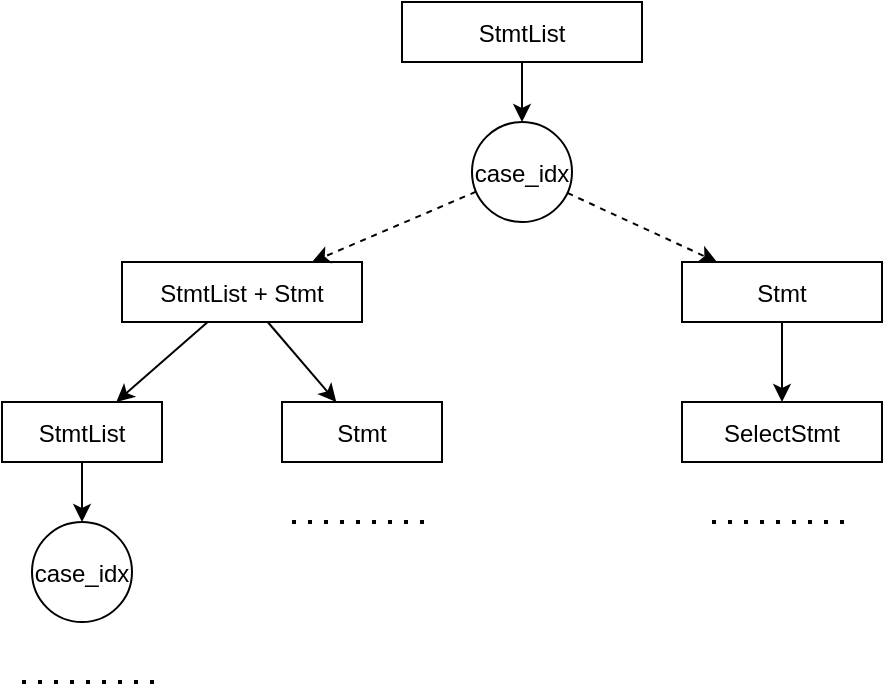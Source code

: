 <mxfile version="26.1.0">
  <diagram name="AST树示例" id="ELo0bsy4pIfNy_zSFlHs">
    <mxGraphModel dx="2066" dy="1107" grid="1" gridSize="10" guides="1" tooltips="1" connect="1" arrows="1" fold="1" page="1" pageScale="1" pageWidth="827" pageHeight="1169" math="0" shadow="0">
      <root>
        <mxCell id="0" />
        <mxCell id="1" parent="0" />
        <mxCell id="eCpK0iHq1OAFsNPNsnKg-70" value="StmtList" vertex="1" parent="1">
          <mxGeometry x="320" y="20" width="120" height="30" as="geometry" />
        </mxCell>
        <mxCell id="eCpK0iHq1OAFsNPNsnKg-71" value="case_idx" style="ellipse;shape=ellipse" vertex="1" parent="1">
          <mxGeometry x="355" y="80" width="50" height="50" as="geometry" />
        </mxCell>
        <mxCell id="eCpK0iHq1OAFsNPNsnKg-72" value="StmtList + Stmt" vertex="1" parent="1">
          <mxGeometry x="180" y="150" width="120" height="30" as="geometry" />
        </mxCell>
        <mxCell id="eCpK0iHq1OAFsNPNsnKg-73" value="Stmt" vertex="1" parent="1">
          <mxGeometry x="460" y="150" width="100" height="30" as="geometry" />
        </mxCell>
        <mxCell id="eCpK0iHq1OAFsNPNsnKg-86" style="edgeStyle=orthogonalEdgeStyle;rounded=0;orthogonalLoop=1;jettySize=auto;html=1;exitX=0.5;exitY=1;exitDx=0;exitDy=0;" edge="1" parent="1" source="eCpK0iHq1OAFsNPNsnKg-74">
          <mxGeometry relative="1" as="geometry">
            <mxPoint x="160" y="280" as="targetPoint" />
          </mxGeometry>
        </mxCell>
        <mxCell id="eCpK0iHq1OAFsNPNsnKg-74" value="StmtList" vertex="1" parent="1">
          <mxGeometry x="120" y="220" width="80" height="30" as="geometry" />
        </mxCell>
        <mxCell id="eCpK0iHq1OAFsNPNsnKg-75" value="Stmt" vertex="1" parent="1">
          <mxGeometry x="260" y="220" width="80" height="30" as="geometry" />
        </mxCell>
        <mxCell id="eCpK0iHq1OAFsNPNsnKg-76" value="SelectStmt" vertex="1" parent="1">
          <mxGeometry x="460" y="220" width="100" height="30" as="geometry" />
        </mxCell>
        <mxCell id="eCpK0iHq1OAFsNPNsnKg-77" edge="1" parent="1" source="eCpK0iHq1OAFsNPNsnKg-70" target="eCpK0iHq1OAFsNPNsnKg-71">
          <mxGeometry relative="1" as="geometry" />
        </mxCell>
        <mxCell id="eCpK0iHq1OAFsNPNsnKg-78" style="dashed=1;" edge="1" parent="1" source="eCpK0iHq1OAFsNPNsnKg-71" target="eCpK0iHq1OAFsNPNsnKg-72">
          <mxGeometry relative="1" as="geometry" />
        </mxCell>
        <mxCell id="eCpK0iHq1OAFsNPNsnKg-79" style="dashed=1;" edge="1" parent="1" source="eCpK0iHq1OAFsNPNsnKg-71" target="eCpK0iHq1OAFsNPNsnKg-73">
          <mxGeometry relative="1" as="geometry" />
        </mxCell>
        <mxCell id="eCpK0iHq1OAFsNPNsnKg-80" edge="1" parent="1" source="eCpK0iHq1OAFsNPNsnKg-72" target="eCpK0iHq1OAFsNPNsnKg-74">
          <mxGeometry relative="1" as="geometry" />
        </mxCell>
        <mxCell id="eCpK0iHq1OAFsNPNsnKg-81" edge="1" parent="1" source="eCpK0iHq1OAFsNPNsnKg-72" target="eCpK0iHq1OAFsNPNsnKg-75">
          <mxGeometry relative="1" as="geometry" />
        </mxCell>
        <mxCell id="eCpK0iHq1OAFsNPNsnKg-82" edge="1" parent="1" source="eCpK0iHq1OAFsNPNsnKg-73" target="eCpK0iHq1OAFsNPNsnKg-76">
          <mxGeometry relative="1" as="geometry" />
        </mxCell>
        <mxCell id="eCpK0iHq1OAFsNPNsnKg-87" value="case_idx" style="ellipse;shape=ellipse" vertex="1" parent="1">
          <mxGeometry x="135" y="280" width="50" height="50" as="geometry" />
        </mxCell>
        <mxCell id="eCpK0iHq1OAFsNPNsnKg-96" value="" style="endArrow=none;dashed=1;html=1;dashPattern=1 3;strokeWidth=2;rounded=0;" edge="1" parent="1">
          <mxGeometry width="50" height="50" relative="1" as="geometry">
            <mxPoint x="130" y="360" as="sourcePoint" />
            <mxPoint x="200" y="360" as="targetPoint" />
          </mxGeometry>
        </mxCell>
        <mxCell id="eCpK0iHq1OAFsNPNsnKg-100" value="" style="endArrow=none;dashed=1;html=1;dashPattern=1 3;strokeWidth=2;rounded=0;" edge="1" parent="1">
          <mxGeometry width="50" height="50" relative="1" as="geometry">
            <mxPoint x="265" y="280" as="sourcePoint" />
            <mxPoint x="335" y="280" as="targetPoint" />
          </mxGeometry>
        </mxCell>
        <mxCell id="eCpK0iHq1OAFsNPNsnKg-101" value="" style="endArrow=none;dashed=1;html=1;dashPattern=1 3;strokeWidth=2;rounded=0;" edge="1" parent="1">
          <mxGeometry width="50" height="50" relative="1" as="geometry">
            <mxPoint x="475" y="280" as="sourcePoint" />
            <mxPoint x="545" y="280" as="targetPoint" />
          </mxGeometry>
        </mxCell>
      </root>
    </mxGraphModel>
  </diagram>
</mxfile>
